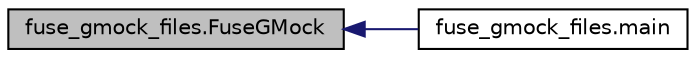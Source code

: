 digraph "fuse_gmock_files.FuseGMock"
{
  edge [fontname="Helvetica",fontsize="10",labelfontname="Helvetica",labelfontsize="10"];
  node [fontname="Helvetica",fontsize="10",shape=record];
  rankdir="LR";
  Node7 [label="fuse_gmock_files.FuseGMock",height=0.2,width=0.4,color="black", fillcolor="grey75", style="filled", fontcolor="black"];
  Node7 -> Node8 [dir="back",color="midnightblue",fontsize="10",style="solid",fontname="Helvetica"];
  Node8 [label="fuse_gmock_files.main",height=0.2,width=0.4,color="black", fillcolor="white", style="filled",URL="$d8/dbf/namespacefuse__gmock__files.html#a64e8cd1ead5a1454265cbc2d3db4d425"];
}
